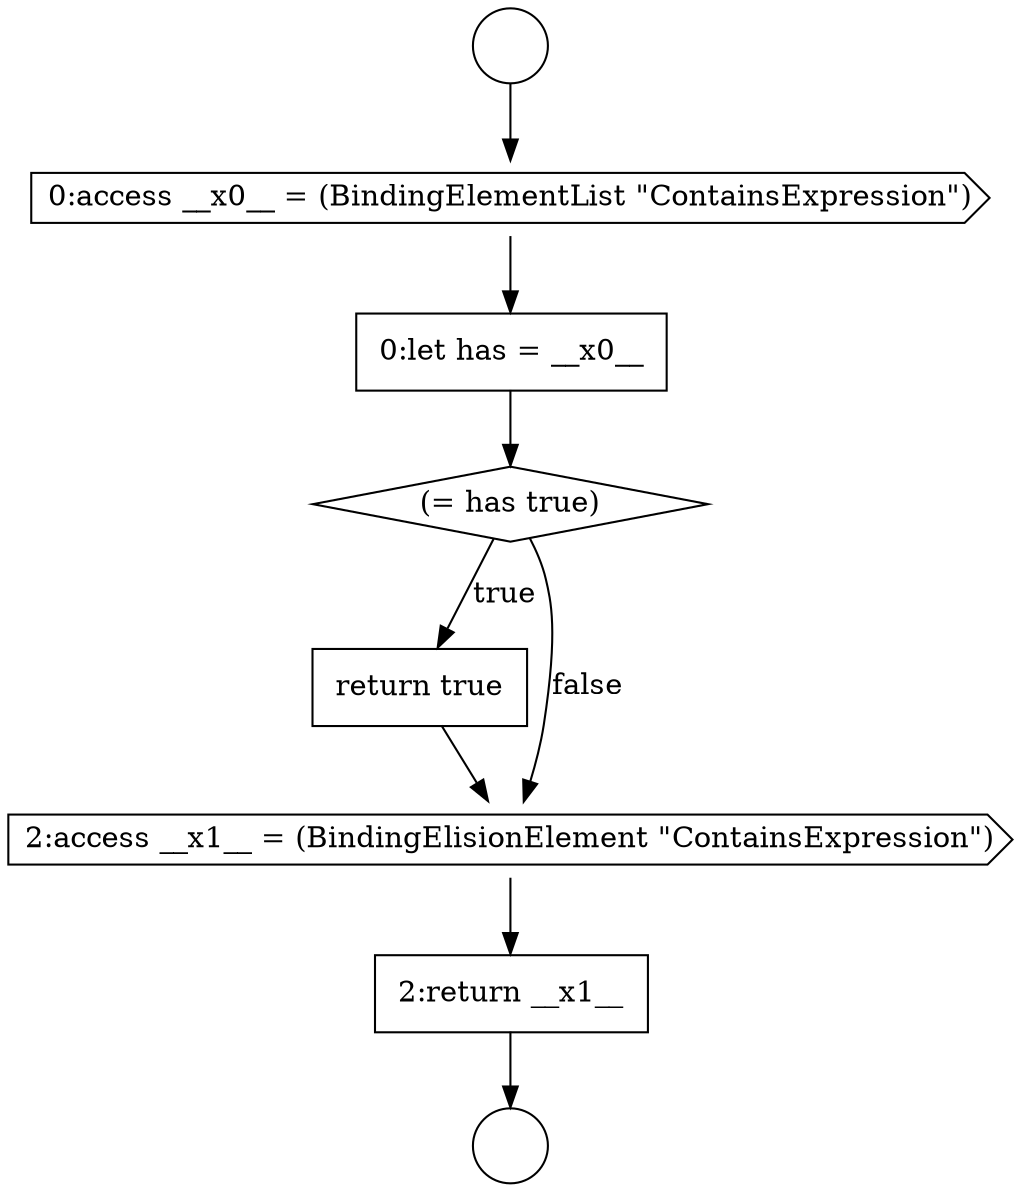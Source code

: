 digraph {
  node5782 [shape=circle label=" " color="black" fillcolor="white" style=filled]
  node5787 [shape=none, margin=0, label=<<font color="black">
    <table border="0" cellborder="1" cellspacing="0" cellpadding="10">
      <tr><td align="left">return true</td></tr>
    </table>
  </font>> color="black" fillcolor="white" style=filled]
  node5783 [shape=circle label=" " color="black" fillcolor="white" style=filled]
  node5786 [shape=diamond, label=<<font color="black">(= has true)</font>> color="black" fillcolor="white" style=filled]
  node5784 [shape=cds, label=<<font color="black">0:access __x0__ = (BindingElementList &quot;ContainsExpression&quot;)</font>> color="black" fillcolor="white" style=filled]
  node5785 [shape=none, margin=0, label=<<font color="black">
    <table border="0" cellborder="1" cellspacing="0" cellpadding="10">
      <tr><td align="left">0:let has = __x0__</td></tr>
    </table>
  </font>> color="black" fillcolor="white" style=filled]
  node5789 [shape=none, margin=0, label=<<font color="black">
    <table border="0" cellborder="1" cellspacing="0" cellpadding="10">
      <tr><td align="left">2:return __x1__</td></tr>
    </table>
  </font>> color="black" fillcolor="white" style=filled]
  node5788 [shape=cds, label=<<font color="black">2:access __x1__ = (BindingElisionElement &quot;ContainsExpression&quot;)</font>> color="black" fillcolor="white" style=filled]
  node5788 -> node5789 [ color="black"]
  node5786 -> node5787 [label=<<font color="black">true</font>> color="black"]
  node5786 -> node5788 [label=<<font color="black">false</font>> color="black"]
  node5785 -> node5786 [ color="black"]
  node5784 -> node5785 [ color="black"]
  node5787 -> node5788 [ color="black"]
  node5782 -> node5784 [ color="black"]
  node5789 -> node5783 [ color="black"]
}
